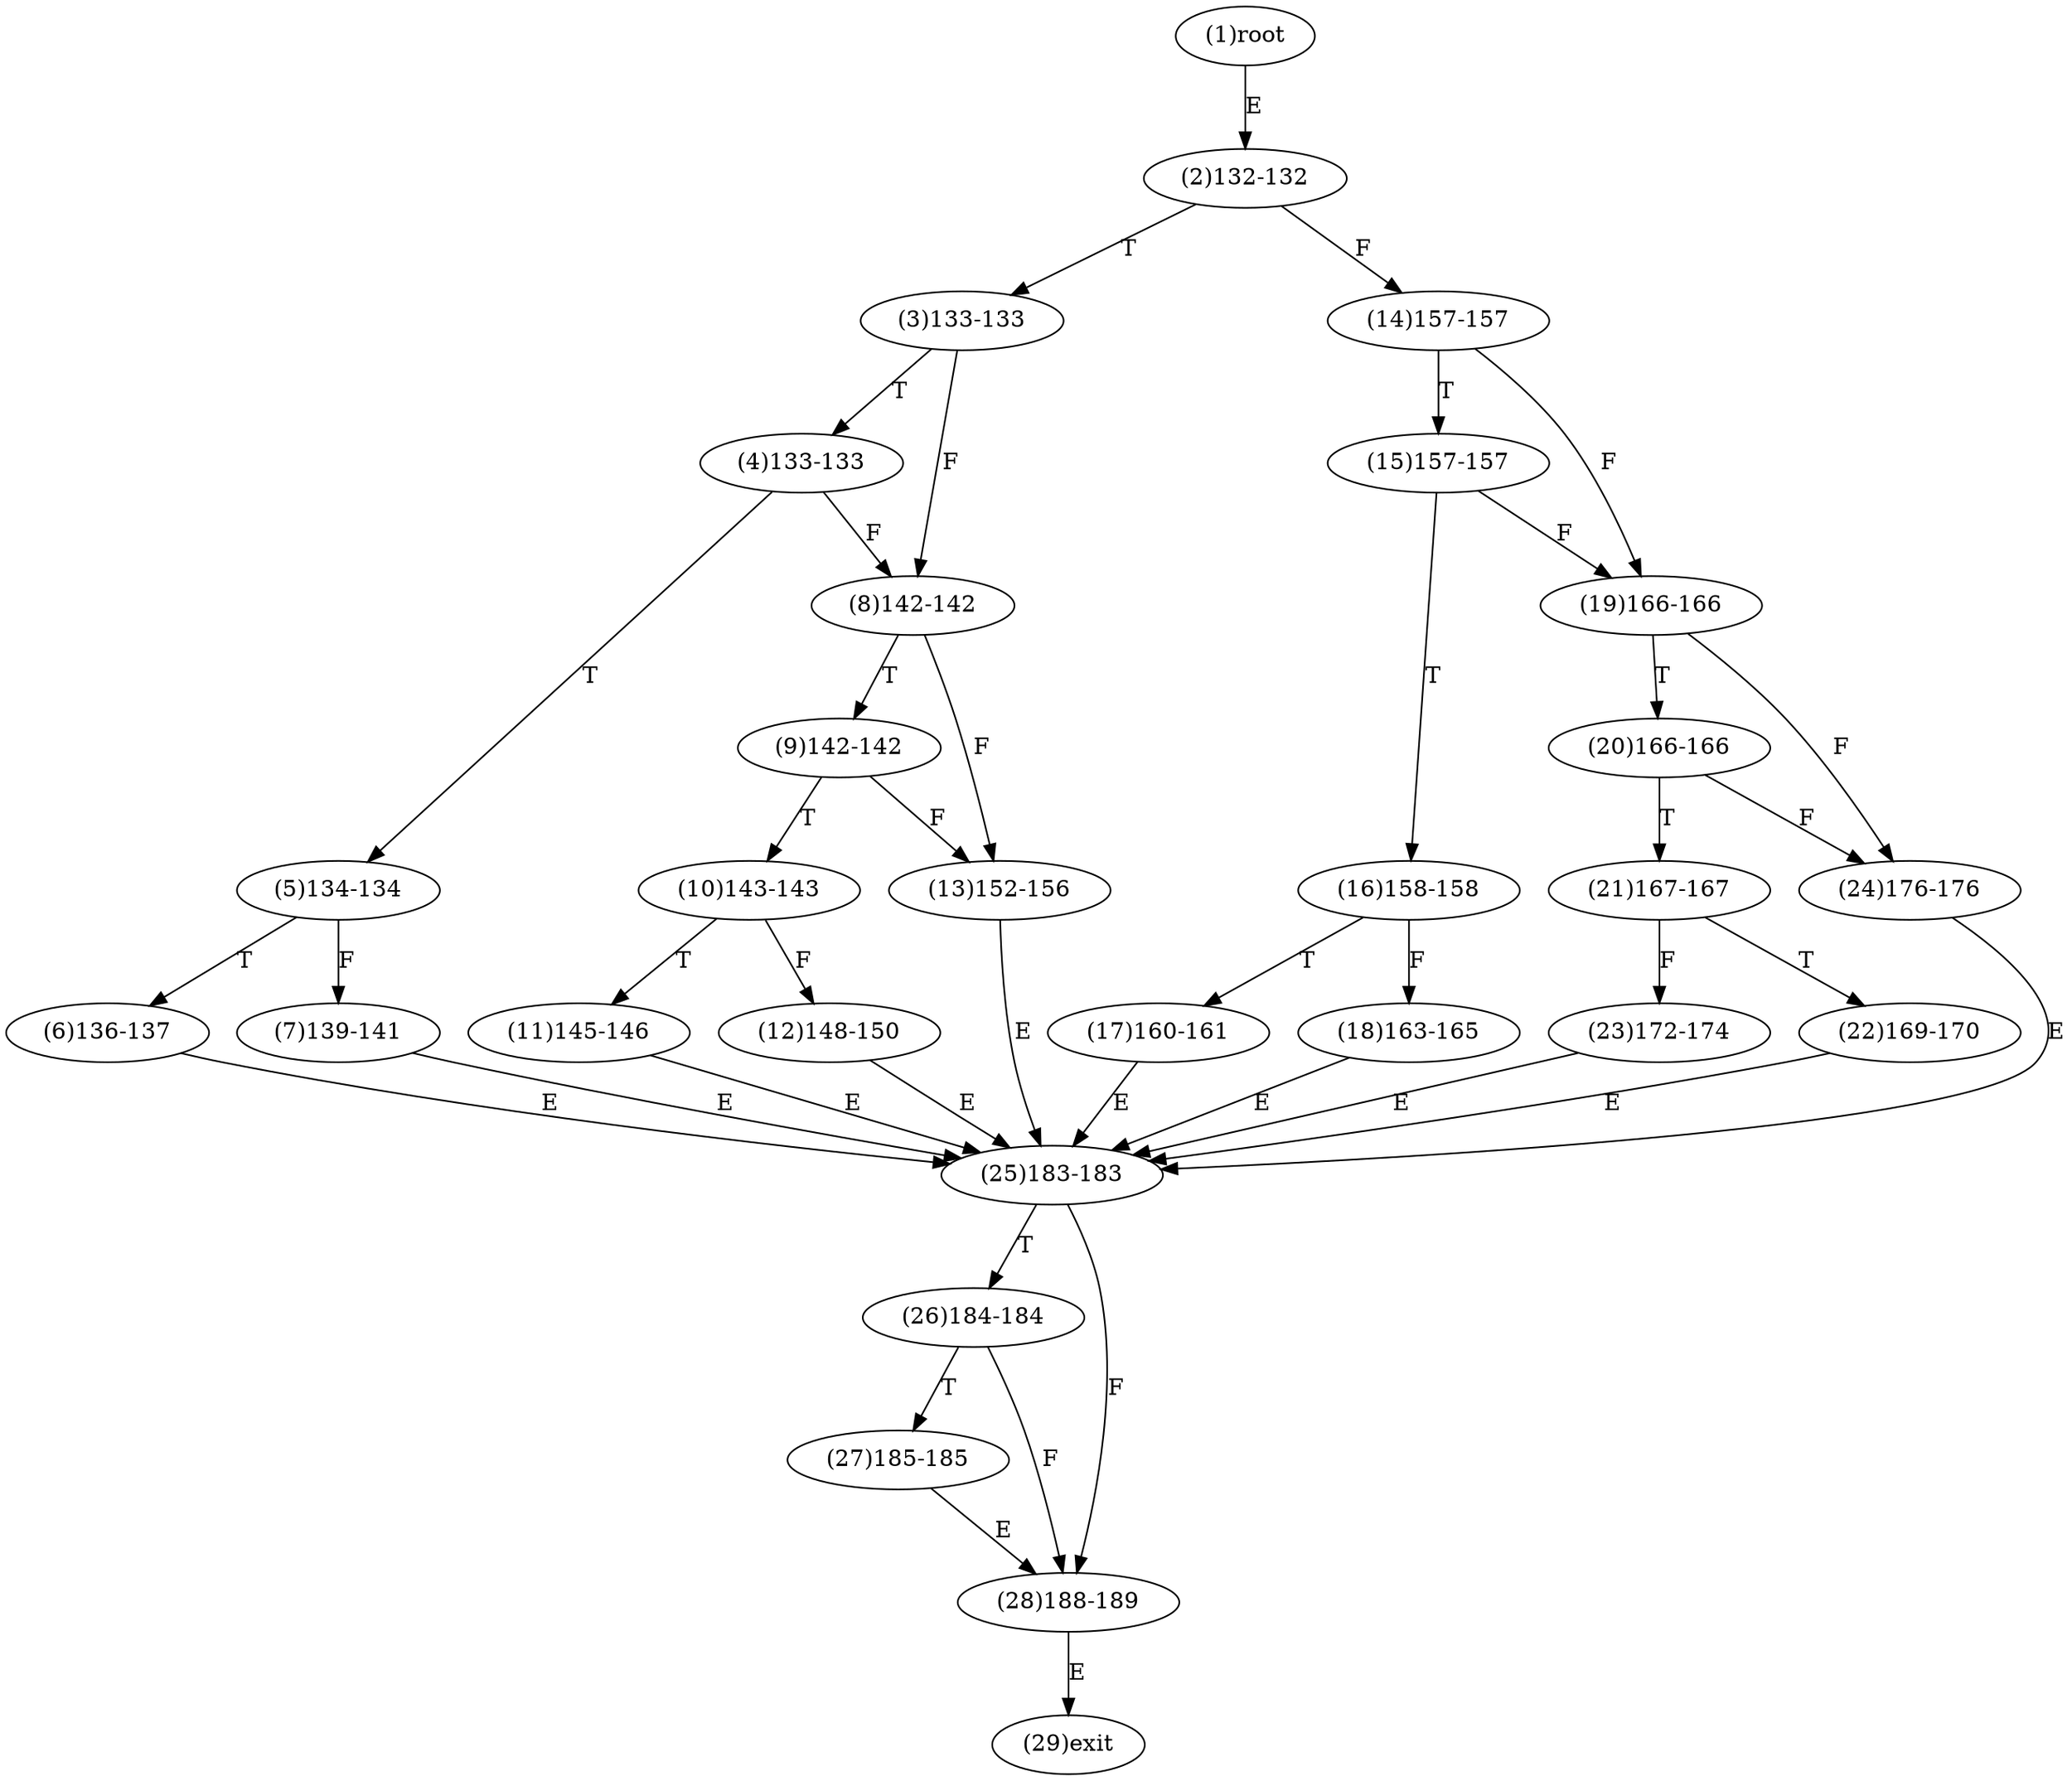 digraph "" { 
1[ label="(1)root"];
2[ label="(2)132-132"];
3[ label="(3)133-133"];
4[ label="(4)133-133"];
5[ label="(5)134-134"];
6[ label="(6)136-137"];
7[ label="(7)139-141"];
8[ label="(8)142-142"];
9[ label="(9)142-142"];
10[ label="(10)143-143"];
11[ label="(11)145-146"];
12[ label="(12)148-150"];
13[ label="(13)152-156"];
14[ label="(14)157-157"];
15[ label="(15)157-157"];
17[ label="(17)160-161"];
16[ label="(16)158-158"];
19[ label="(19)166-166"];
18[ label="(18)163-165"];
21[ label="(21)167-167"];
20[ label="(20)166-166"];
23[ label="(23)172-174"];
22[ label="(22)169-170"];
25[ label="(25)183-183"];
24[ label="(24)176-176"];
27[ label="(27)185-185"];
26[ label="(26)184-184"];
29[ label="(29)exit"];
28[ label="(28)188-189"];
1->2[ label="E"];
2->14[ label="F"];
2->3[ label="T"];
3->8[ label="F"];
3->4[ label="T"];
4->8[ label="F"];
4->5[ label="T"];
5->7[ label="F"];
5->6[ label="T"];
6->25[ label="E"];
7->25[ label="E"];
8->13[ label="F"];
8->9[ label="T"];
9->13[ label="F"];
9->10[ label="T"];
10->12[ label="F"];
10->11[ label="T"];
11->25[ label="E"];
12->25[ label="E"];
13->25[ label="E"];
14->19[ label="F"];
14->15[ label="T"];
15->19[ label="F"];
15->16[ label="T"];
16->18[ label="F"];
16->17[ label="T"];
17->25[ label="E"];
18->25[ label="E"];
19->24[ label="F"];
19->20[ label="T"];
20->24[ label="F"];
20->21[ label="T"];
21->23[ label="F"];
21->22[ label="T"];
22->25[ label="E"];
23->25[ label="E"];
24->25[ label="E"];
25->28[ label="F"];
25->26[ label="T"];
26->28[ label="F"];
26->27[ label="T"];
27->28[ label="E"];
28->29[ label="E"];
}